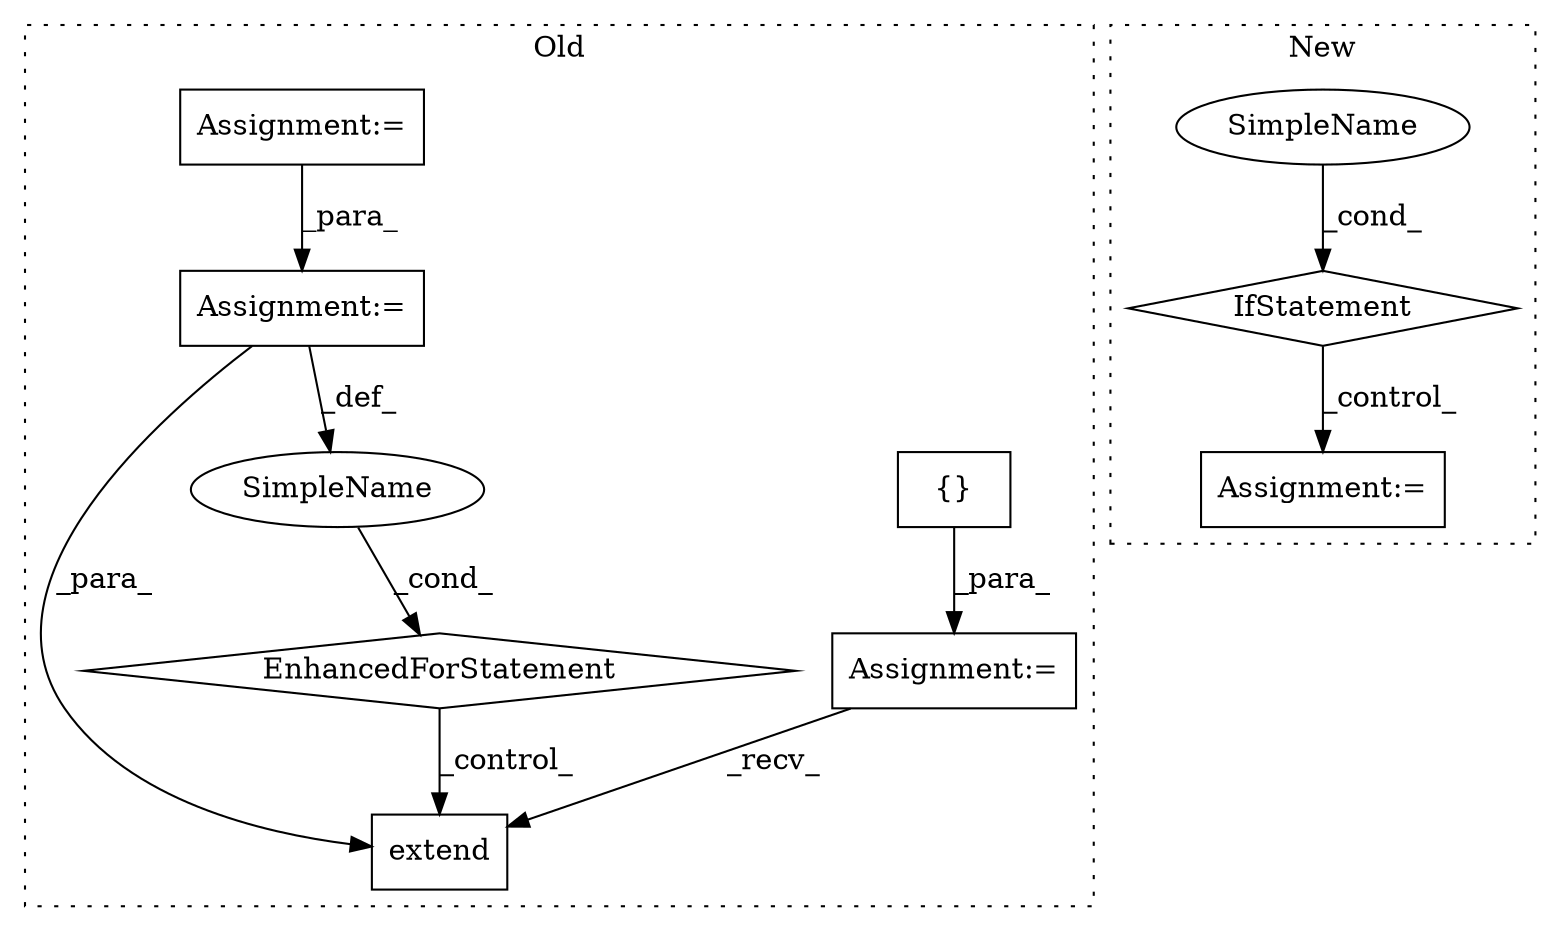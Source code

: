 digraph G {
subgraph cluster0 {
1 [label="extend" a="32" s="10289,10311" l="7,1" shape="box"];
3 [label="Assignment:=" a="7" s="9697" l="1" shape="box"];
4 [label="{}" a="4" s="9710,9729" l="1,1" shape="box"];
5 [label="Assignment:=" a="7" s="9407" l="1" shape="box"];
6 [label="EnhancedForStatement" a="70" s="9742,9900" l="81,2" shape="diamond"];
7 [label="SimpleName" a="42" s="9827" l="17" shape="ellipse"];
10 [label="Assignment:=" a="7" s="9742,9900" l="81,2" shape="box"];
label = "Old";
style="dotted";
}
subgraph cluster1 {
2 [label="IfStatement" a="25" s="8454,8485" l="4,2" shape="diamond"];
8 [label="Assignment:=" a="7" s="8711,8797" l="69,2" shape="box"];
9 [label="SimpleName" a="42" s="" l="" shape="ellipse"];
label = "New";
style="dotted";
}
2 -> 8 [label="_control_"];
3 -> 1 [label="_recv_"];
4 -> 3 [label="_para_"];
5 -> 10 [label="_para_"];
6 -> 1 [label="_control_"];
7 -> 6 [label="_cond_"];
9 -> 2 [label="_cond_"];
10 -> 7 [label="_def_"];
10 -> 1 [label="_para_"];
}